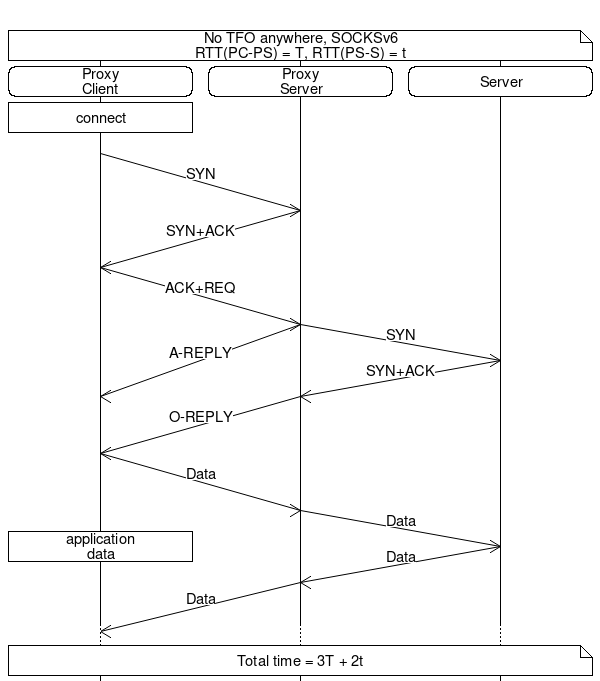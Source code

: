 # MSC for no TFO anywhere, SOCKS6 
msc {
#     hscale = "0.5";
     pc[label=""], ps[label=""], s[label=""]; 
     pc note s[label="No TFO anywhere, SOCKSv6\nRTT(PC-PS) = T, RTT(PS-S) = t"];
     pc rbox pc[label="Proxy\nClient"], 
     ps rbox ps[label="Proxy\nServer"], 
     s rbox s[label="Server"];

     pc box pc [label ="connect"];
     pc =>> ps[label = "SYN", arcskip=2 ]; |||;
     ps =>> pc[label = "SYN+ACK", arcskip=2 ]; |||;
     pc =>> ps[label = "ACK+REQ", arcskip=2 ]; |||; 
     ps =>> pc[label = "A-REPLY", arcskip=2 ],
     ps =>> s[label = "SYN", arcskip=1 ];
#     ps box ps [label ="accept"];
     s =>> ps[label = "SYN+ACK", arcskip=1 ]; 
     ps =>> pc[label = "O-REPLY", arcskip=2 ];|||; 
     pc =>> ps [label ="Data", arcskip=2];|||;  
     ps =>> s [label ="Data", arcskip=1];  
     pc box pc [label ="application\ndata"],
     s =>> ps [label ="Data", arcskip=1];  
     ps =>> pc [label ="Data", arcskip=2];|||; 
 
     ...;
     pc note s[label="Total time = 3T + 2t"];
}
